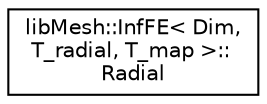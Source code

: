 digraph "Graphical Class Hierarchy"
{
  edge [fontname="Helvetica",fontsize="10",labelfontname="Helvetica",labelfontsize="10"];
  node [fontname="Helvetica",fontsize="10",shape=record];
  rankdir="LR";
  Node1 [label="libMesh::InfFE\< Dim,\l T_radial, T_map \>::\lRadial",height=0.2,width=0.4,color="black", fillcolor="white", style="filled",URL="$classlibMesh_1_1InfFE_1_1Radial.html"];
}
